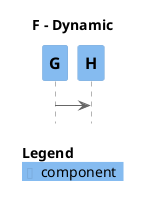 @startuml
set separator none
title F - Dynamic

!include <C4/C4_Sequence>

Component(D.F.G, "G", $techn="", $descr="", $tags="", $link="")
Component(D.F.H, "H", $techn="", $descr="", $tags="", $link="")

Rel(D.F.G, D.F.H, "", $techn="", $tags="", $link="")

SHOW_LEGEND(true)
@enduml